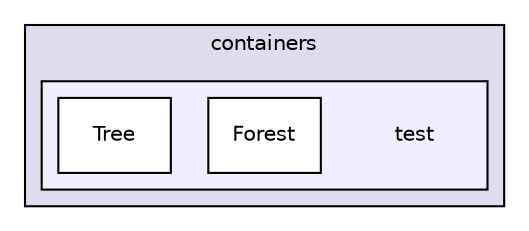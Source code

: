 digraph "quetzal/modules/coalescence/containers/test" {
  compound=true
  node [ fontsize="10", fontname="Helvetica"];
  edge [ labelfontsize="10", labelfontname="Helvetica"];
  subgraph clusterdir_004de26391fc50012dd8482d8b1b4cbf {
    graph [ bgcolor="#ddddee", pencolor="black", label="containers" fontname="Helvetica", fontsize="10", URL="dir_004de26391fc50012dd8482d8b1b4cbf.html"]
  subgraph clusterdir_459e60857007137563b15a974c8870b3 {
    graph [ bgcolor="#eeeeff", pencolor="black", label="" URL="dir_459e60857007137563b15a974c8870b3.html"];
    dir_459e60857007137563b15a974c8870b3 [shape=plaintext label="test"];
    dir_63c9e1b283bfdd1113118e7006a65e4b [shape=box label="Forest" color="black" fillcolor="white" style="filled" URL="dir_63c9e1b283bfdd1113118e7006a65e4b.html"];
    dir_5c801b4d29c324b19a8fe0ca7f7976bb [shape=box label="Tree" color="black" fillcolor="white" style="filled" URL="dir_5c801b4d29c324b19a8fe0ca7f7976bb.html"];
  }
  }
}

